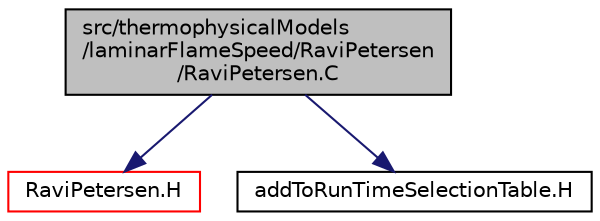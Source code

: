digraph "src/thermophysicalModels/laminarFlameSpeed/RaviPetersen/RaviPetersen.C"
{
  bgcolor="transparent";
  edge [fontname="Helvetica",fontsize="10",labelfontname="Helvetica",labelfontsize="10"];
  node [fontname="Helvetica",fontsize="10",shape=record];
  Node0 [label="src/thermophysicalModels\l/laminarFlameSpeed/RaviPetersen\l/RaviPetersen.C",height=0.2,width=0.4,color="black", fillcolor="grey75", style="filled", fontcolor="black"];
  Node0 -> Node1 [color="midnightblue",fontsize="10",style="solid",fontname="Helvetica"];
  Node1 [label="RaviPetersen.H",height=0.2,width=0.4,color="red",URL="$a16025.html"];
  Node0 -> Node331 [color="midnightblue",fontsize="10",style="solid",fontname="Helvetica"];
  Node331 [label="addToRunTimeSelectionTable.H",height=0.2,width=0.4,color="black",URL="$a09989.html",tooltip="Macros for easy insertion into run-time selection tables. "];
}
